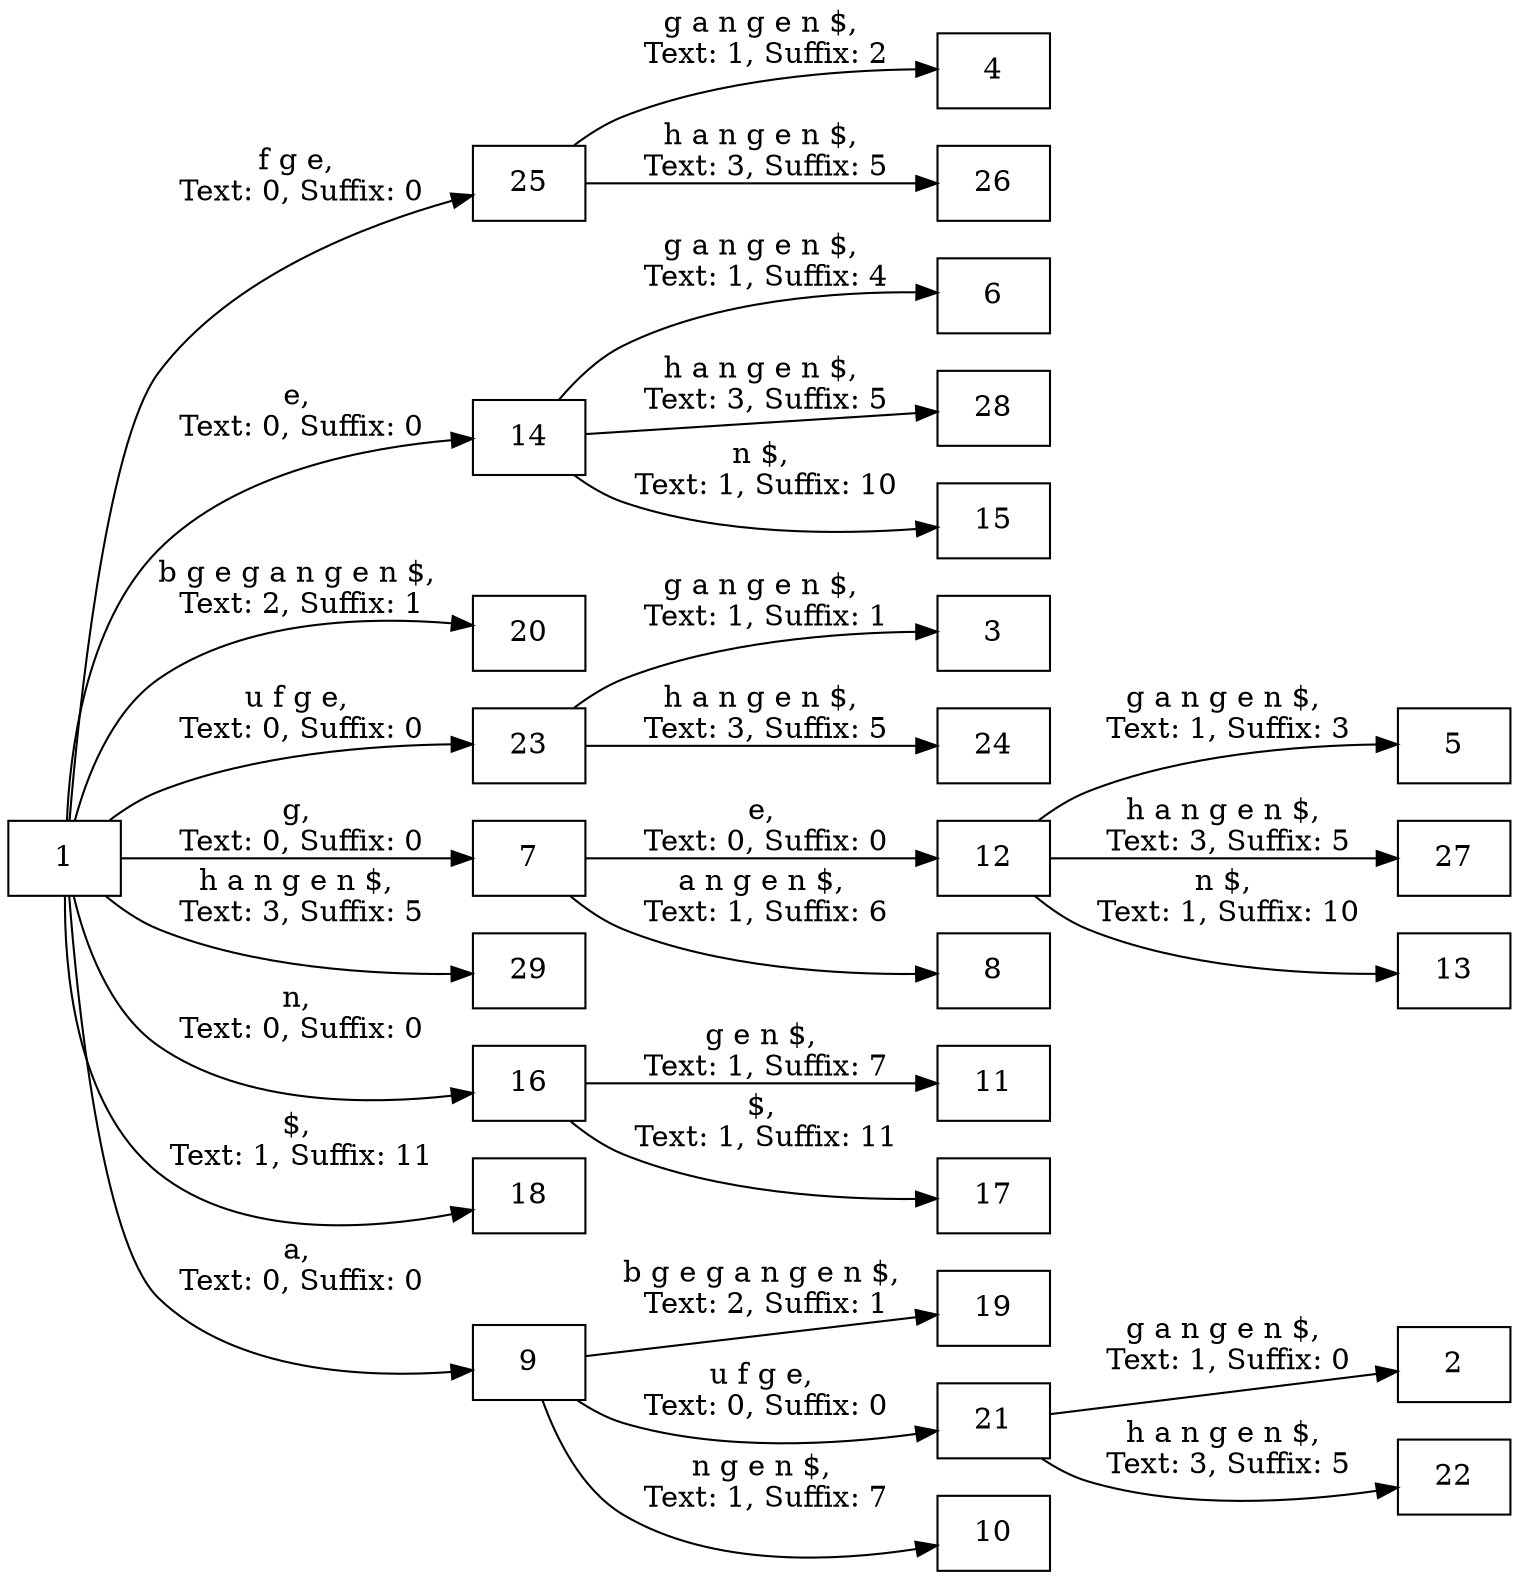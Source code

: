 /* this is a generated dot file: www.graphviz.org */
digraph suffixtree {
	rankdir=LR
node[shape=box]			1->25
		[label="f g e,\n Text: 0, Suffix: 0"];
			25->4
			[label="g a n g e n $,\n Text: 1, Suffix: 2"];
			25->26
			[label="h a n g e n $,\n Text: 3, Suffix: 5"];
		1->14
		[label="e,\n Text: 0, Suffix: 0"];
			14->6
			[label="g a n g e n $,\n Text: 1, Suffix: 4"];
			14->28
			[label="h a n g e n $,\n Text: 3, Suffix: 5"];
			14->15
			[label="n $,\n Text: 1, Suffix: 10"];
		1->20
		[label="b g e g a n g e n $,\n Text: 2, Suffix: 1"];
		1->23
		[label="u f g e,\n Text: 0, Suffix: 0"];
			23->3
			[label="g a n g e n $,\n Text: 1, Suffix: 1"];
			23->24
			[label="h a n g e n $,\n Text: 3, Suffix: 5"];
		1->7
		[label="g,\n Text: 0, Suffix: 0"];
			7->12
			[label="e,\n Text: 0, Suffix: 0"];
				12->5
				[label="g a n g e n $,\n Text: 1, Suffix: 3"];
				12->27
				[label="h a n g e n $,\n Text: 3, Suffix: 5"];
				12->13
				[label="n $,\n Text: 1, Suffix: 10"];
			7->8
			[label="a n g e n $,\n Text: 1, Suffix: 6"];
		1->29
		[label="h a n g e n $,\n Text: 3, Suffix: 5"];
		1->16
		[label="n,\n Text: 0, Suffix: 0"];
			16->11
			[label="g e n $,\n Text: 1, Suffix: 7"];
			16->17
			[label="$,\n Text: 1, Suffix: 11"];
		1->18
		[label="$,\n Text: 1, Suffix: 11"];
		1->9
		[label="a,\n Text: 0, Suffix: 0"];
			9->19
			[label="b g e g a n g e n $,\n Text: 2, Suffix: 1"];
			9->21
			[label="u f g e,\n Text: 0, Suffix: 0"];
				21->2
				[label="g a n g e n $,\n Text: 1, Suffix: 0"];
				21->22
				[label="h a n g e n $,\n Text: 3, Suffix: 5"];
			9->10
			[label="n g e n $,\n Text: 1, Suffix: 7"];
}